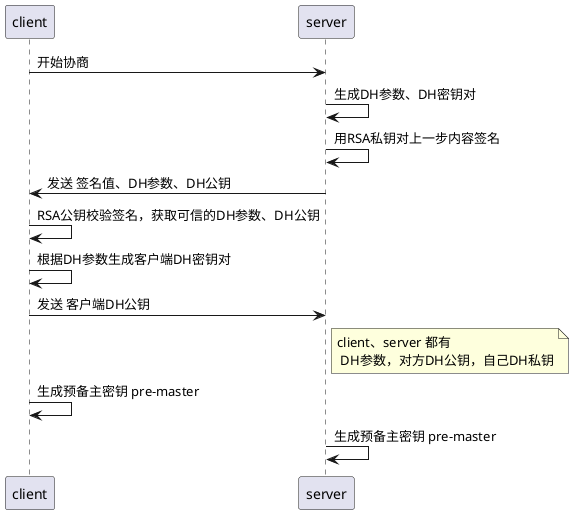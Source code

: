 @startuml DH

participant client as c
participant server as s



c->s: 开始协商
s->s: 生成DH参数、DH密钥对
s->s: 用RSA私钥对上一步内容签名
c<-s: 发送 签名值、DH参数、DH公钥
c->c: RSA公钥校验签名，获取可信的DH参数、DH公钥
c->c: 根据DH参数生成客户端DH密钥对
c->s: 发送 客户端DH公钥

note right of s: client、server 都有\n DH参数，对方DH公钥，自己DH私钥

c->c: 生成预备主密钥 pre-master
s->s: 生成预备主密钥 pre-master

@enduml
